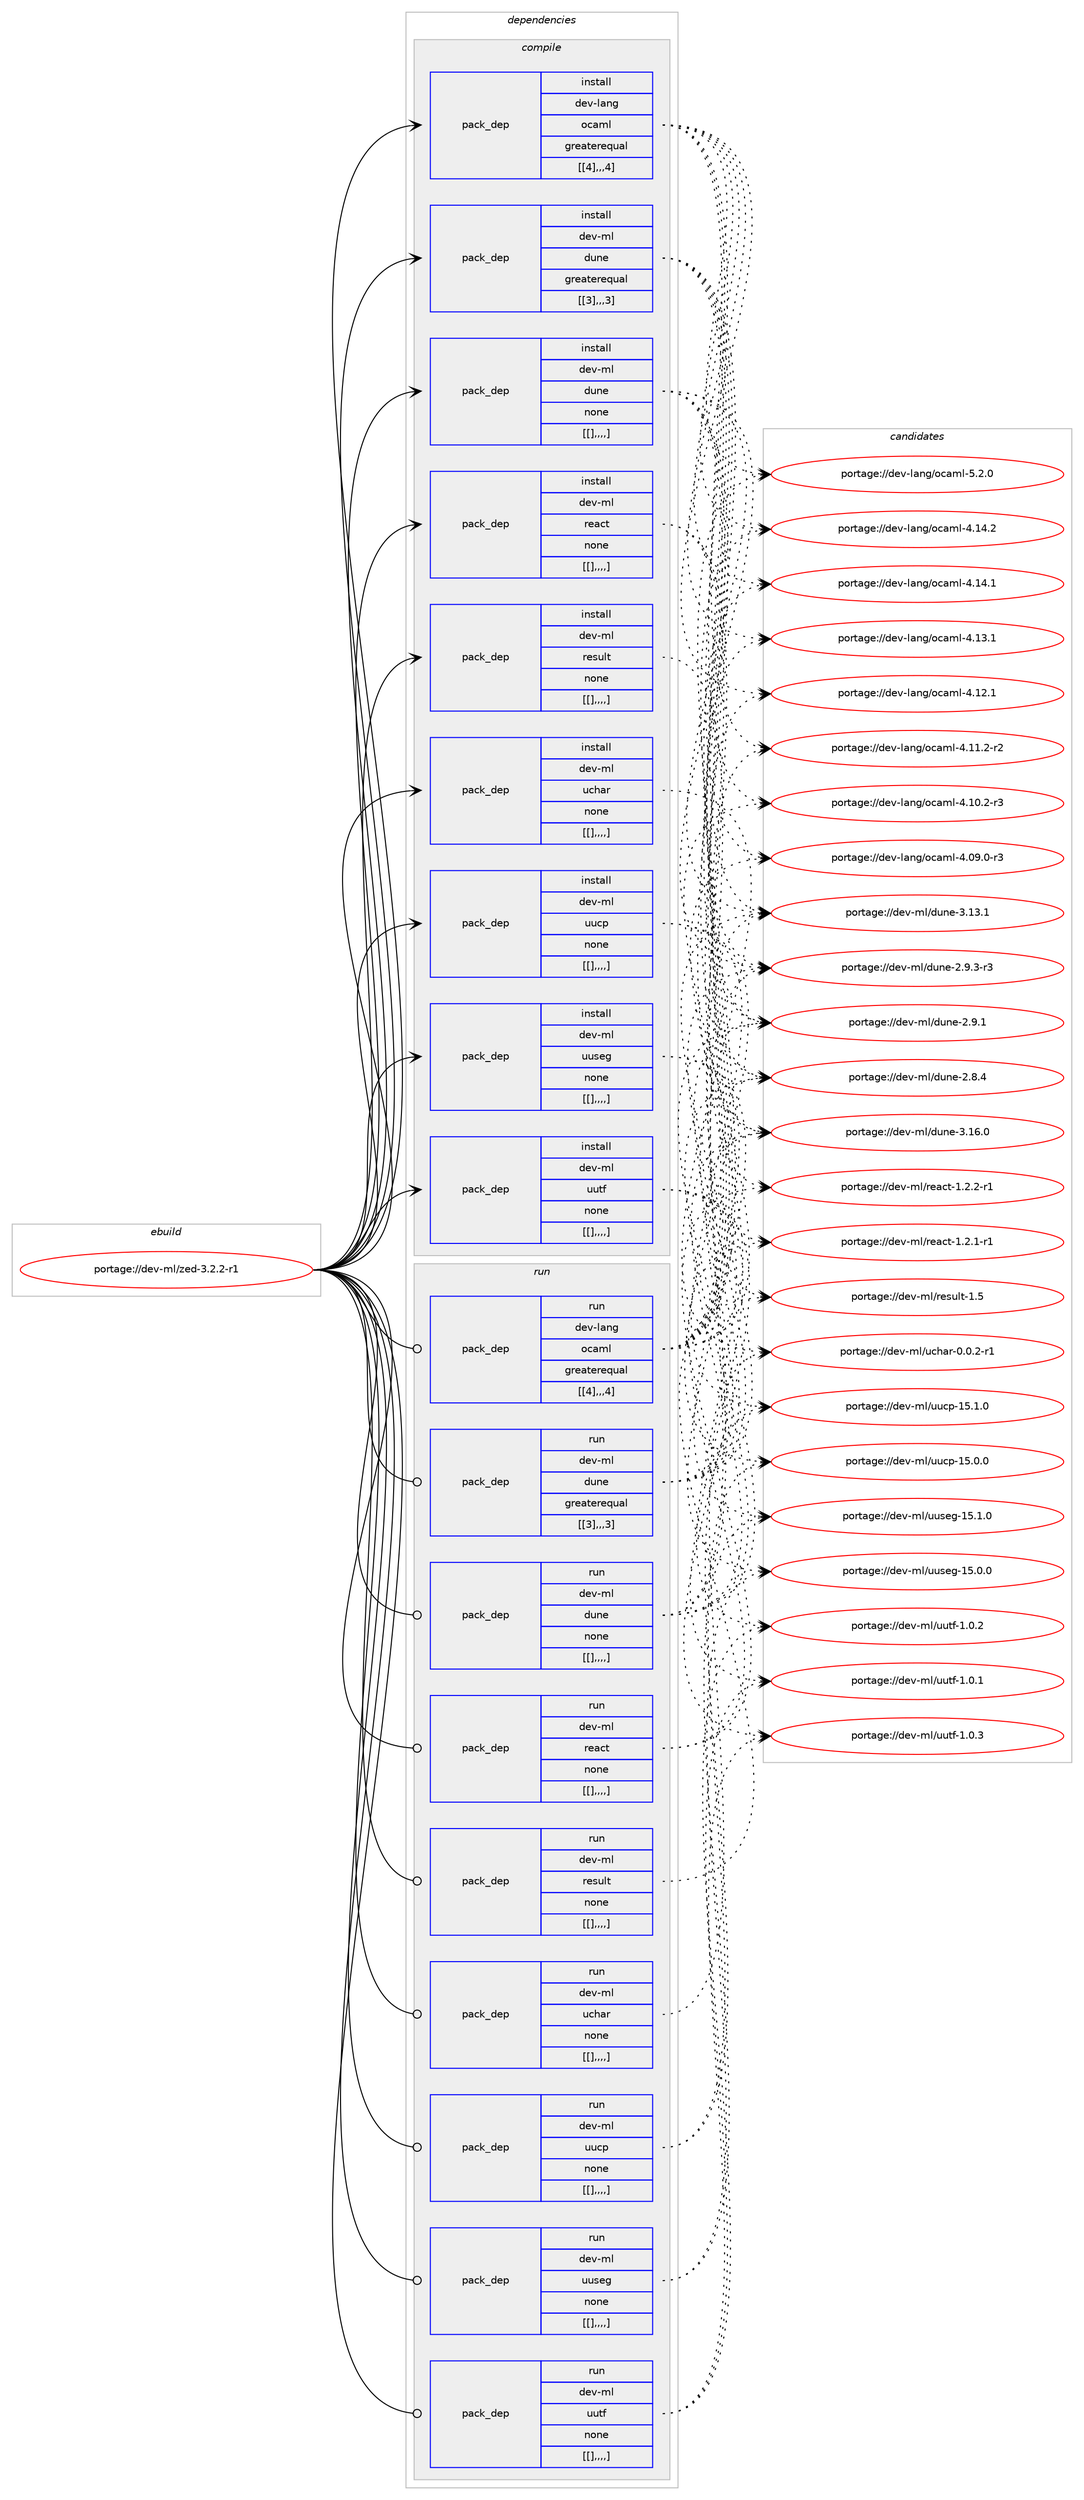 digraph prolog {

# *************
# Graph options
# *************

newrank=true;
concentrate=true;
compound=true;
graph [rankdir=LR,fontname=Helvetica,fontsize=10,ranksep=1.5];#, ranksep=2.5, nodesep=0.2];
edge  [arrowhead=vee];
node  [fontname=Helvetica,fontsize=10];

# **********
# The ebuild
# **********

subgraph cluster_leftcol {
color=gray;
label=<<i>ebuild</i>>;
id [label="portage://dev-ml/zed-3.2.2-r1", color=red, width=4, href="../dev-ml/zed-3.2.2-r1.svg"];
}

# ****************
# The dependencies
# ****************

subgraph cluster_midcol {
color=gray;
label=<<i>dependencies</i>>;
subgraph cluster_compile {
fillcolor="#eeeeee";
style=filled;
label=<<i>compile</i>>;
subgraph pack95038 {
dependency126997 [label=<<TABLE BORDER="0" CELLBORDER="1" CELLSPACING="0" CELLPADDING="4" WIDTH="220"><TR><TD ROWSPAN="6" CELLPADDING="30">pack_dep</TD></TR><TR><TD WIDTH="110">install</TD></TR><TR><TD>dev-lang</TD></TR><TR><TD>ocaml</TD></TR><TR><TD>greaterequal</TD></TR><TR><TD>[[4],,,4]</TD></TR></TABLE>>, shape=none, color=blue];
}
id:e -> dependency126997:w [weight=20,style="solid",arrowhead="vee"];
subgraph pack95039 {
dependency126998 [label=<<TABLE BORDER="0" CELLBORDER="1" CELLSPACING="0" CELLPADDING="4" WIDTH="220"><TR><TD ROWSPAN="6" CELLPADDING="30">pack_dep</TD></TR><TR><TD WIDTH="110">install</TD></TR><TR><TD>dev-ml</TD></TR><TR><TD>dune</TD></TR><TR><TD>greaterequal</TD></TR><TR><TD>[[3],,,3]</TD></TR></TABLE>>, shape=none, color=blue];
}
id:e -> dependency126998:w [weight=20,style="solid",arrowhead="vee"];
subgraph pack95040 {
dependency126999 [label=<<TABLE BORDER="0" CELLBORDER="1" CELLSPACING="0" CELLPADDING="4" WIDTH="220"><TR><TD ROWSPAN="6" CELLPADDING="30">pack_dep</TD></TR><TR><TD WIDTH="110">install</TD></TR><TR><TD>dev-ml</TD></TR><TR><TD>dune</TD></TR><TR><TD>none</TD></TR><TR><TD>[[],,,,]</TD></TR></TABLE>>, shape=none, color=blue];
}
id:e -> dependency126999:w [weight=20,style="solid",arrowhead="vee"];
subgraph pack95041 {
dependency127000 [label=<<TABLE BORDER="0" CELLBORDER="1" CELLSPACING="0" CELLPADDING="4" WIDTH="220"><TR><TD ROWSPAN="6" CELLPADDING="30">pack_dep</TD></TR><TR><TD WIDTH="110">install</TD></TR><TR><TD>dev-ml</TD></TR><TR><TD>react</TD></TR><TR><TD>none</TD></TR><TR><TD>[[],,,,]</TD></TR></TABLE>>, shape=none, color=blue];
}
id:e -> dependency127000:w [weight=20,style="solid",arrowhead="vee"];
subgraph pack95042 {
dependency127001 [label=<<TABLE BORDER="0" CELLBORDER="1" CELLSPACING="0" CELLPADDING="4" WIDTH="220"><TR><TD ROWSPAN="6" CELLPADDING="30">pack_dep</TD></TR><TR><TD WIDTH="110">install</TD></TR><TR><TD>dev-ml</TD></TR><TR><TD>result</TD></TR><TR><TD>none</TD></TR><TR><TD>[[],,,,]</TD></TR></TABLE>>, shape=none, color=blue];
}
id:e -> dependency127001:w [weight=20,style="solid",arrowhead="vee"];
subgraph pack95043 {
dependency127002 [label=<<TABLE BORDER="0" CELLBORDER="1" CELLSPACING="0" CELLPADDING="4" WIDTH="220"><TR><TD ROWSPAN="6" CELLPADDING="30">pack_dep</TD></TR><TR><TD WIDTH="110">install</TD></TR><TR><TD>dev-ml</TD></TR><TR><TD>uchar</TD></TR><TR><TD>none</TD></TR><TR><TD>[[],,,,]</TD></TR></TABLE>>, shape=none, color=blue];
}
id:e -> dependency127002:w [weight=20,style="solid",arrowhead="vee"];
subgraph pack95044 {
dependency127003 [label=<<TABLE BORDER="0" CELLBORDER="1" CELLSPACING="0" CELLPADDING="4" WIDTH="220"><TR><TD ROWSPAN="6" CELLPADDING="30">pack_dep</TD></TR><TR><TD WIDTH="110">install</TD></TR><TR><TD>dev-ml</TD></TR><TR><TD>uucp</TD></TR><TR><TD>none</TD></TR><TR><TD>[[],,,,]</TD></TR></TABLE>>, shape=none, color=blue];
}
id:e -> dependency127003:w [weight=20,style="solid",arrowhead="vee"];
subgraph pack95045 {
dependency127004 [label=<<TABLE BORDER="0" CELLBORDER="1" CELLSPACING="0" CELLPADDING="4" WIDTH="220"><TR><TD ROWSPAN="6" CELLPADDING="30">pack_dep</TD></TR><TR><TD WIDTH="110">install</TD></TR><TR><TD>dev-ml</TD></TR><TR><TD>uuseg</TD></TR><TR><TD>none</TD></TR><TR><TD>[[],,,,]</TD></TR></TABLE>>, shape=none, color=blue];
}
id:e -> dependency127004:w [weight=20,style="solid",arrowhead="vee"];
subgraph pack95046 {
dependency127005 [label=<<TABLE BORDER="0" CELLBORDER="1" CELLSPACING="0" CELLPADDING="4" WIDTH="220"><TR><TD ROWSPAN="6" CELLPADDING="30">pack_dep</TD></TR><TR><TD WIDTH="110">install</TD></TR><TR><TD>dev-ml</TD></TR><TR><TD>uutf</TD></TR><TR><TD>none</TD></TR><TR><TD>[[],,,,]</TD></TR></TABLE>>, shape=none, color=blue];
}
id:e -> dependency127005:w [weight=20,style="solid",arrowhead="vee"];
}
subgraph cluster_compileandrun {
fillcolor="#eeeeee";
style=filled;
label=<<i>compile and run</i>>;
}
subgraph cluster_run {
fillcolor="#eeeeee";
style=filled;
label=<<i>run</i>>;
subgraph pack95047 {
dependency127006 [label=<<TABLE BORDER="0" CELLBORDER="1" CELLSPACING="0" CELLPADDING="4" WIDTH="220"><TR><TD ROWSPAN="6" CELLPADDING="30">pack_dep</TD></TR><TR><TD WIDTH="110">run</TD></TR><TR><TD>dev-lang</TD></TR><TR><TD>ocaml</TD></TR><TR><TD>greaterequal</TD></TR><TR><TD>[[4],,,4]</TD></TR></TABLE>>, shape=none, color=blue];
}
id:e -> dependency127006:w [weight=20,style="solid",arrowhead="odot"];
subgraph pack95048 {
dependency127007 [label=<<TABLE BORDER="0" CELLBORDER="1" CELLSPACING="0" CELLPADDING="4" WIDTH="220"><TR><TD ROWSPAN="6" CELLPADDING="30">pack_dep</TD></TR><TR><TD WIDTH="110">run</TD></TR><TR><TD>dev-ml</TD></TR><TR><TD>dune</TD></TR><TR><TD>greaterequal</TD></TR><TR><TD>[[3],,,3]</TD></TR></TABLE>>, shape=none, color=blue];
}
id:e -> dependency127007:w [weight=20,style="solid",arrowhead="odot"];
subgraph pack95049 {
dependency127008 [label=<<TABLE BORDER="0" CELLBORDER="1" CELLSPACING="0" CELLPADDING="4" WIDTH="220"><TR><TD ROWSPAN="6" CELLPADDING="30">pack_dep</TD></TR><TR><TD WIDTH="110">run</TD></TR><TR><TD>dev-ml</TD></TR><TR><TD>dune</TD></TR><TR><TD>none</TD></TR><TR><TD>[[],,,,]</TD></TR></TABLE>>, shape=none, color=blue];
}
id:e -> dependency127008:w [weight=20,style="solid",arrowhead="odot"];
subgraph pack95050 {
dependency127009 [label=<<TABLE BORDER="0" CELLBORDER="1" CELLSPACING="0" CELLPADDING="4" WIDTH="220"><TR><TD ROWSPAN="6" CELLPADDING="30">pack_dep</TD></TR><TR><TD WIDTH="110">run</TD></TR><TR><TD>dev-ml</TD></TR><TR><TD>react</TD></TR><TR><TD>none</TD></TR><TR><TD>[[],,,,]</TD></TR></TABLE>>, shape=none, color=blue];
}
id:e -> dependency127009:w [weight=20,style="solid",arrowhead="odot"];
subgraph pack95051 {
dependency127010 [label=<<TABLE BORDER="0" CELLBORDER="1" CELLSPACING="0" CELLPADDING="4" WIDTH="220"><TR><TD ROWSPAN="6" CELLPADDING="30">pack_dep</TD></TR><TR><TD WIDTH="110">run</TD></TR><TR><TD>dev-ml</TD></TR><TR><TD>result</TD></TR><TR><TD>none</TD></TR><TR><TD>[[],,,,]</TD></TR></TABLE>>, shape=none, color=blue];
}
id:e -> dependency127010:w [weight=20,style="solid",arrowhead="odot"];
subgraph pack95052 {
dependency127011 [label=<<TABLE BORDER="0" CELLBORDER="1" CELLSPACING="0" CELLPADDING="4" WIDTH="220"><TR><TD ROWSPAN="6" CELLPADDING="30">pack_dep</TD></TR><TR><TD WIDTH="110">run</TD></TR><TR><TD>dev-ml</TD></TR><TR><TD>uchar</TD></TR><TR><TD>none</TD></TR><TR><TD>[[],,,,]</TD></TR></TABLE>>, shape=none, color=blue];
}
id:e -> dependency127011:w [weight=20,style="solid",arrowhead="odot"];
subgraph pack95053 {
dependency127012 [label=<<TABLE BORDER="0" CELLBORDER="1" CELLSPACING="0" CELLPADDING="4" WIDTH="220"><TR><TD ROWSPAN="6" CELLPADDING="30">pack_dep</TD></TR><TR><TD WIDTH="110">run</TD></TR><TR><TD>dev-ml</TD></TR><TR><TD>uucp</TD></TR><TR><TD>none</TD></TR><TR><TD>[[],,,,]</TD></TR></TABLE>>, shape=none, color=blue];
}
id:e -> dependency127012:w [weight=20,style="solid",arrowhead="odot"];
subgraph pack95054 {
dependency127013 [label=<<TABLE BORDER="0" CELLBORDER="1" CELLSPACING="0" CELLPADDING="4" WIDTH="220"><TR><TD ROWSPAN="6" CELLPADDING="30">pack_dep</TD></TR><TR><TD WIDTH="110">run</TD></TR><TR><TD>dev-ml</TD></TR><TR><TD>uuseg</TD></TR><TR><TD>none</TD></TR><TR><TD>[[],,,,]</TD></TR></TABLE>>, shape=none, color=blue];
}
id:e -> dependency127013:w [weight=20,style="solid",arrowhead="odot"];
subgraph pack95055 {
dependency127014 [label=<<TABLE BORDER="0" CELLBORDER="1" CELLSPACING="0" CELLPADDING="4" WIDTH="220"><TR><TD ROWSPAN="6" CELLPADDING="30">pack_dep</TD></TR><TR><TD WIDTH="110">run</TD></TR><TR><TD>dev-ml</TD></TR><TR><TD>uutf</TD></TR><TR><TD>none</TD></TR><TR><TD>[[],,,,]</TD></TR></TABLE>>, shape=none, color=blue];
}
id:e -> dependency127014:w [weight=20,style="solid",arrowhead="odot"];
}
}

# **************
# The candidates
# **************

subgraph cluster_choices {
rank=same;
color=gray;
label=<<i>candidates</i>>;

subgraph choice95038 {
color=black;
nodesep=1;
choice1001011184510897110103471119997109108455346504648 [label="portage://dev-lang/ocaml-5.2.0", color=red, width=4,href="../dev-lang/ocaml-5.2.0.svg"];
choice100101118451089711010347111999710910845524649524650 [label="portage://dev-lang/ocaml-4.14.2", color=red, width=4,href="../dev-lang/ocaml-4.14.2.svg"];
choice100101118451089711010347111999710910845524649524649 [label="portage://dev-lang/ocaml-4.14.1", color=red, width=4,href="../dev-lang/ocaml-4.14.1.svg"];
choice100101118451089711010347111999710910845524649514649 [label="portage://dev-lang/ocaml-4.13.1", color=red, width=4,href="../dev-lang/ocaml-4.13.1.svg"];
choice100101118451089711010347111999710910845524649504649 [label="portage://dev-lang/ocaml-4.12.1", color=red, width=4,href="../dev-lang/ocaml-4.12.1.svg"];
choice1001011184510897110103471119997109108455246494946504511450 [label="portage://dev-lang/ocaml-4.11.2-r2", color=red, width=4,href="../dev-lang/ocaml-4.11.2-r2.svg"];
choice1001011184510897110103471119997109108455246494846504511451 [label="portage://dev-lang/ocaml-4.10.2-r3", color=red, width=4,href="../dev-lang/ocaml-4.10.2-r3.svg"];
choice1001011184510897110103471119997109108455246485746484511451 [label="portage://dev-lang/ocaml-4.09.0-r3", color=red, width=4,href="../dev-lang/ocaml-4.09.0-r3.svg"];
dependency126997:e -> choice1001011184510897110103471119997109108455346504648:w [style=dotted,weight="100"];
dependency126997:e -> choice100101118451089711010347111999710910845524649524650:w [style=dotted,weight="100"];
dependency126997:e -> choice100101118451089711010347111999710910845524649524649:w [style=dotted,weight="100"];
dependency126997:e -> choice100101118451089711010347111999710910845524649514649:w [style=dotted,weight="100"];
dependency126997:e -> choice100101118451089711010347111999710910845524649504649:w [style=dotted,weight="100"];
dependency126997:e -> choice1001011184510897110103471119997109108455246494946504511450:w [style=dotted,weight="100"];
dependency126997:e -> choice1001011184510897110103471119997109108455246494846504511451:w [style=dotted,weight="100"];
dependency126997:e -> choice1001011184510897110103471119997109108455246485746484511451:w [style=dotted,weight="100"];
}
subgraph choice95039 {
color=black;
nodesep=1;
choice100101118451091084710011711010145514649544648 [label="portage://dev-ml/dune-3.16.0", color=red, width=4,href="../dev-ml/dune-3.16.0.svg"];
choice100101118451091084710011711010145514649514649 [label="portage://dev-ml/dune-3.13.1", color=red, width=4,href="../dev-ml/dune-3.13.1.svg"];
choice10010111845109108471001171101014550465746514511451 [label="portage://dev-ml/dune-2.9.3-r3", color=red, width=4,href="../dev-ml/dune-2.9.3-r3.svg"];
choice1001011184510910847100117110101455046574649 [label="portage://dev-ml/dune-2.9.1", color=red, width=4,href="../dev-ml/dune-2.9.1.svg"];
choice1001011184510910847100117110101455046564652 [label="portage://dev-ml/dune-2.8.4", color=red, width=4,href="../dev-ml/dune-2.8.4.svg"];
dependency126998:e -> choice100101118451091084710011711010145514649544648:w [style=dotted,weight="100"];
dependency126998:e -> choice100101118451091084710011711010145514649514649:w [style=dotted,weight="100"];
dependency126998:e -> choice10010111845109108471001171101014550465746514511451:w [style=dotted,weight="100"];
dependency126998:e -> choice1001011184510910847100117110101455046574649:w [style=dotted,weight="100"];
dependency126998:e -> choice1001011184510910847100117110101455046564652:w [style=dotted,weight="100"];
}
subgraph choice95040 {
color=black;
nodesep=1;
choice100101118451091084710011711010145514649544648 [label="portage://dev-ml/dune-3.16.0", color=red, width=4,href="../dev-ml/dune-3.16.0.svg"];
choice100101118451091084710011711010145514649514649 [label="portage://dev-ml/dune-3.13.1", color=red, width=4,href="../dev-ml/dune-3.13.1.svg"];
choice10010111845109108471001171101014550465746514511451 [label="portage://dev-ml/dune-2.9.3-r3", color=red, width=4,href="../dev-ml/dune-2.9.3-r3.svg"];
choice1001011184510910847100117110101455046574649 [label="portage://dev-ml/dune-2.9.1", color=red, width=4,href="../dev-ml/dune-2.9.1.svg"];
choice1001011184510910847100117110101455046564652 [label="portage://dev-ml/dune-2.8.4", color=red, width=4,href="../dev-ml/dune-2.8.4.svg"];
dependency126999:e -> choice100101118451091084710011711010145514649544648:w [style=dotted,weight="100"];
dependency126999:e -> choice100101118451091084710011711010145514649514649:w [style=dotted,weight="100"];
dependency126999:e -> choice10010111845109108471001171101014550465746514511451:w [style=dotted,weight="100"];
dependency126999:e -> choice1001011184510910847100117110101455046574649:w [style=dotted,weight="100"];
dependency126999:e -> choice1001011184510910847100117110101455046564652:w [style=dotted,weight="100"];
}
subgraph choice95041 {
color=black;
nodesep=1;
choice100101118451091084711410197991164549465046504511449 [label="portage://dev-ml/react-1.2.2-r1", color=red, width=4,href="../dev-ml/react-1.2.2-r1.svg"];
choice100101118451091084711410197991164549465046494511449 [label="portage://dev-ml/react-1.2.1-r1", color=red, width=4,href="../dev-ml/react-1.2.1-r1.svg"];
dependency127000:e -> choice100101118451091084711410197991164549465046504511449:w [style=dotted,weight="100"];
dependency127000:e -> choice100101118451091084711410197991164549465046494511449:w [style=dotted,weight="100"];
}
subgraph choice95042 {
color=black;
nodesep=1;
choice100101118451091084711410111511710811645494653 [label="portage://dev-ml/result-1.5", color=red, width=4,href="../dev-ml/result-1.5.svg"];
dependency127001:e -> choice100101118451091084711410111511710811645494653:w [style=dotted,weight="100"];
}
subgraph choice95043 {
color=black;
nodesep=1;
choice100101118451091084711799104971144548464846504511449 [label="portage://dev-ml/uchar-0.0.2-r1", color=red, width=4,href="../dev-ml/uchar-0.0.2-r1.svg"];
dependency127002:e -> choice100101118451091084711799104971144548464846504511449:w [style=dotted,weight="100"];
}
subgraph choice95044 {
color=black;
nodesep=1;
choice10010111845109108471171179911245495346494648 [label="portage://dev-ml/uucp-15.1.0", color=red, width=4,href="../dev-ml/uucp-15.1.0.svg"];
choice10010111845109108471171179911245495346484648 [label="portage://dev-ml/uucp-15.0.0", color=red, width=4,href="../dev-ml/uucp-15.0.0.svg"];
dependency127003:e -> choice10010111845109108471171179911245495346494648:w [style=dotted,weight="100"];
dependency127003:e -> choice10010111845109108471171179911245495346484648:w [style=dotted,weight="100"];
}
subgraph choice95045 {
color=black;
nodesep=1;
choice100101118451091084711711711510110345495346494648 [label="portage://dev-ml/uuseg-15.1.0", color=red, width=4,href="../dev-ml/uuseg-15.1.0.svg"];
choice100101118451091084711711711510110345495346484648 [label="portage://dev-ml/uuseg-15.0.0", color=red, width=4,href="../dev-ml/uuseg-15.0.0.svg"];
dependency127004:e -> choice100101118451091084711711711510110345495346494648:w [style=dotted,weight="100"];
dependency127004:e -> choice100101118451091084711711711510110345495346484648:w [style=dotted,weight="100"];
}
subgraph choice95046 {
color=black;
nodesep=1;
choice1001011184510910847117117116102454946484651 [label="portage://dev-ml/uutf-1.0.3", color=red, width=4,href="../dev-ml/uutf-1.0.3.svg"];
choice1001011184510910847117117116102454946484650 [label="portage://dev-ml/uutf-1.0.2", color=red, width=4,href="../dev-ml/uutf-1.0.2.svg"];
choice1001011184510910847117117116102454946484649 [label="portage://dev-ml/uutf-1.0.1", color=red, width=4,href="../dev-ml/uutf-1.0.1.svg"];
dependency127005:e -> choice1001011184510910847117117116102454946484651:w [style=dotted,weight="100"];
dependency127005:e -> choice1001011184510910847117117116102454946484650:w [style=dotted,weight="100"];
dependency127005:e -> choice1001011184510910847117117116102454946484649:w [style=dotted,weight="100"];
}
subgraph choice95047 {
color=black;
nodesep=1;
choice1001011184510897110103471119997109108455346504648 [label="portage://dev-lang/ocaml-5.2.0", color=red, width=4,href="../dev-lang/ocaml-5.2.0.svg"];
choice100101118451089711010347111999710910845524649524650 [label="portage://dev-lang/ocaml-4.14.2", color=red, width=4,href="../dev-lang/ocaml-4.14.2.svg"];
choice100101118451089711010347111999710910845524649524649 [label="portage://dev-lang/ocaml-4.14.1", color=red, width=4,href="../dev-lang/ocaml-4.14.1.svg"];
choice100101118451089711010347111999710910845524649514649 [label="portage://dev-lang/ocaml-4.13.1", color=red, width=4,href="../dev-lang/ocaml-4.13.1.svg"];
choice100101118451089711010347111999710910845524649504649 [label="portage://dev-lang/ocaml-4.12.1", color=red, width=4,href="../dev-lang/ocaml-4.12.1.svg"];
choice1001011184510897110103471119997109108455246494946504511450 [label="portage://dev-lang/ocaml-4.11.2-r2", color=red, width=4,href="../dev-lang/ocaml-4.11.2-r2.svg"];
choice1001011184510897110103471119997109108455246494846504511451 [label="portage://dev-lang/ocaml-4.10.2-r3", color=red, width=4,href="../dev-lang/ocaml-4.10.2-r3.svg"];
choice1001011184510897110103471119997109108455246485746484511451 [label="portage://dev-lang/ocaml-4.09.0-r3", color=red, width=4,href="../dev-lang/ocaml-4.09.0-r3.svg"];
dependency127006:e -> choice1001011184510897110103471119997109108455346504648:w [style=dotted,weight="100"];
dependency127006:e -> choice100101118451089711010347111999710910845524649524650:w [style=dotted,weight="100"];
dependency127006:e -> choice100101118451089711010347111999710910845524649524649:w [style=dotted,weight="100"];
dependency127006:e -> choice100101118451089711010347111999710910845524649514649:w [style=dotted,weight="100"];
dependency127006:e -> choice100101118451089711010347111999710910845524649504649:w [style=dotted,weight="100"];
dependency127006:e -> choice1001011184510897110103471119997109108455246494946504511450:w [style=dotted,weight="100"];
dependency127006:e -> choice1001011184510897110103471119997109108455246494846504511451:w [style=dotted,weight="100"];
dependency127006:e -> choice1001011184510897110103471119997109108455246485746484511451:w [style=dotted,weight="100"];
}
subgraph choice95048 {
color=black;
nodesep=1;
choice100101118451091084710011711010145514649544648 [label="portage://dev-ml/dune-3.16.0", color=red, width=4,href="../dev-ml/dune-3.16.0.svg"];
choice100101118451091084710011711010145514649514649 [label="portage://dev-ml/dune-3.13.1", color=red, width=4,href="../dev-ml/dune-3.13.1.svg"];
choice10010111845109108471001171101014550465746514511451 [label="portage://dev-ml/dune-2.9.3-r3", color=red, width=4,href="../dev-ml/dune-2.9.3-r3.svg"];
choice1001011184510910847100117110101455046574649 [label="portage://dev-ml/dune-2.9.1", color=red, width=4,href="../dev-ml/dune-2.9.1.svg"];
choice1001011184510910847100117110101455046564652 [label="portage://dev-ml/dune-2.8.4", color=red, width=4,href="../dev-ml/dune-2.8.4.svg"];
dependency127007:e -> choice100101118451091084710011711010145514649544648:w [style=dotted,weight="100"];
dependency127007:e -> choice100101118451091084710011711010145514649514649:w [style=dotted,weight="100"];
dependency127007:e -> choice10010111845109108471001171101014550465746514511451:w [style=dotted,weight="100"];
dependency127007:e -> choice1001011184510910847100117110101455046574649:w [style=dotted,weight="100"];
dependency127007:e -> choice1001011184510910847100117110101455046564652:w [style=dotted,weight="100"];
}
subgraph choice95049 {
color=black;
nodesep=1;
choice100101118451091084710011711010145514649544648 [label="portage://dev-ml/dune-3.16.0", color=red, width=4,href="../dev-ml/dune-3.16.0.svg"];
choice100101118451091084710011711010145514649514649 [label="portage://dev-ml/dune-3.13.1", color=red, width=4,href="../dev-ml/dune-3.13.1.svg"];
choice10010111845109108471001171101014550465746514511451 [label="portage://dev-ml/dune-2.9.3-r3", color=red, width=4,href="../dev-ml/dune-2.9.3-r3.svg"];
choice1001011184510910847100117110101455046574649 [label="portage://dev-ml/dune-2.9.1", color=red, width=4,href="../dev-ml/dune-2.9.1.svg"];
choice1001011184510910847100117110101455046564652 [label="portage://dev-ml/dune-2.8.4", color=red, width=4,href="../dev-ml/dune-2.8.4.svg"];
dependency127008:e -> choice100101118451091084710011711010145514649544648:w [style=dotted,weight="100"];
dependency127008:e -> choice100101118451091084710011711010145514649514649:w [style=dotted,weight="100"];
dependency127008:e -> choice10010111845109108471001171101014550465746514511451:w [style=dotted,weight="100"];
dependency127008:e -> choice1001011184510910847100117110101455046574649:w [style=dotted,weight="100"];
dependency127008:e -> choice1001011184510910847100117110101455046564652:w [style=dotted,weight="100"];
}
subgraph choice95050 {
color=black;
nodesep=1;
choice100101118451091084711410197991164549465046504511449 [label="portage://dev-ml/react-1.2.2-r1", color=red, width=4,href="../dev-ml/react-1.2.2-r1.svg"];
choice100101118451091084711410197991164549465046494511449 [label="portage://dev-ml/react-1.2.1-r1", color=red, width=4,href="../dev-ml/react-1.2.1-r1.svg"];
dependency127009:e -> choice100101118451091084711410197991164549465046504511449:w [style=dotted,weight="100"];
dependency127009:e -> choice100101118451091084711410197991164549465046494511449:w [style=dotted,weight="100"];
}
subgraph choice95051 {
color=black;
nodesep=1;
choice100101118451091084711410111511710811645494653 [label="portage://dev-ml/result-1.5", color=red, width=4,href="../dev-ml/result-1.5.svg"];
dependency127010:e -> choice100101118451091084711410111511710811645494653:w [style=dotted,weight="100"];
}
subgraph choice95052 {
color=black;
nodesep=1;
choice100101118451091084711799104971144548464846504511449 [label="portage://dev-ml/uchar-0.0.2-r1", color=red, width=4,href="../dev-ml/uchar-0.0.2-r1.svg"];
dependency127011:e -> choice100101118451091084711799104971144548464846504511449:w [style=dotted,weight="100"];
}
subgraph choice95053 {
color=black;
nodesep=1;
choice10010111845109108471171179911245495346494648 [label="portage://dev-ml/uucp-15.1.0", color=red, width=4,href="../dev-ml/uucp-15.1.0.svg"];
choice10010111845109108471171179911245495346484648 [label="portage://dev-ml/uucp-15.0.0", color=red, width=4,href="../dev-ml/uucp-15.0.0.svg"];
dependency127012:e -> choice10010111845109108471171179911245495346494648:w [style=dotted,weight="100"];
dependency127012:e -> choice10010111845109108471171179911245495346484648:w [style=dotted,weight="100"];
}
subgraph choice95054 {
color=black;
nodesep=1;
choice100101118451091084711711711510110345495346494648 [label="portage://dev-ml/uuseg-15.1.0", color=red, width=4,href="../dev-ml/uuseg-15.1.0.svg"];
choice100101118451091084711711711510110345495346484648 [label="portage://dev-ml/uuseg-15.0.0", color=red, width=4,href="../dev-ml/uuseg-15.0.0.svg"];
dependency127013:e -> choice100101118451091084711711711510110345495346494648:w [style=dotted,weight="100"];
dependency127013:e -> choice100101118451091084711711711510110345495346484648:w [style=dotted,weight="100"];
}
subgraph choice95055 {
color=black;
nodesep=1;
choice1001011184510910847117117116102454946484651 [label="portage://dev-ml/uutf-1.0.3", color=red, width=4,href="../dev-ml/uutf-1.0.3.svg"];
choice1001011184510910847117117116102454946484650 [label="portage://dev-ml/uutf-1.0.2", color=red, width=4,href="../dev-ml/uutf-1.0.2.svg"];
choice1001011184510910847117117116102454946484649 [label="portage://dev-ml/uutf-1.0.1", color=red, width=4,href="../dev-ml/uutf-1.0.1.svg"];
dependency127014:e -> choice1001011184510910847117117116102454946484651:w [style=dotted,weight="100"];
dependency127014:e -> choice1001011184510910847117117116102454946484650:w [style=dotted,weight="100"];
dependency127014:e -> choice1001011184510910847117117116102454946484649:w [style=dotted,weight="100"];
}
}

}
